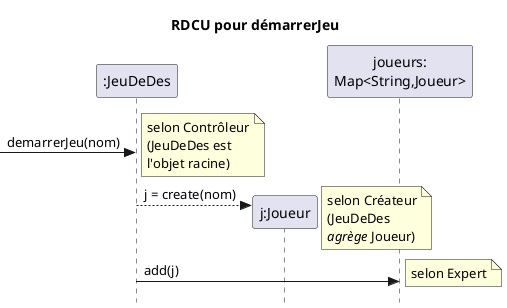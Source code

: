 @startuml
skinparam style strictuml
skinparam defaultfontname Verdana
title RDCU pour démarrerJeu
participant ":JeuDeDes" as c
->c : demarrerJeu(nom)
note right : selon Contrôleur\n(JeuDeDes est\nl'objet racine)
participant "j:Joueur" as j
create j
participant "joueurs:\nMap<String,Joueur>" as jm
c-->j : j = create(nom)
note right : selon Créateur\n(JeuDeDes\n//agrège// Joueur)
c -> jm : add(j)
note right : selon Expert
@enduml